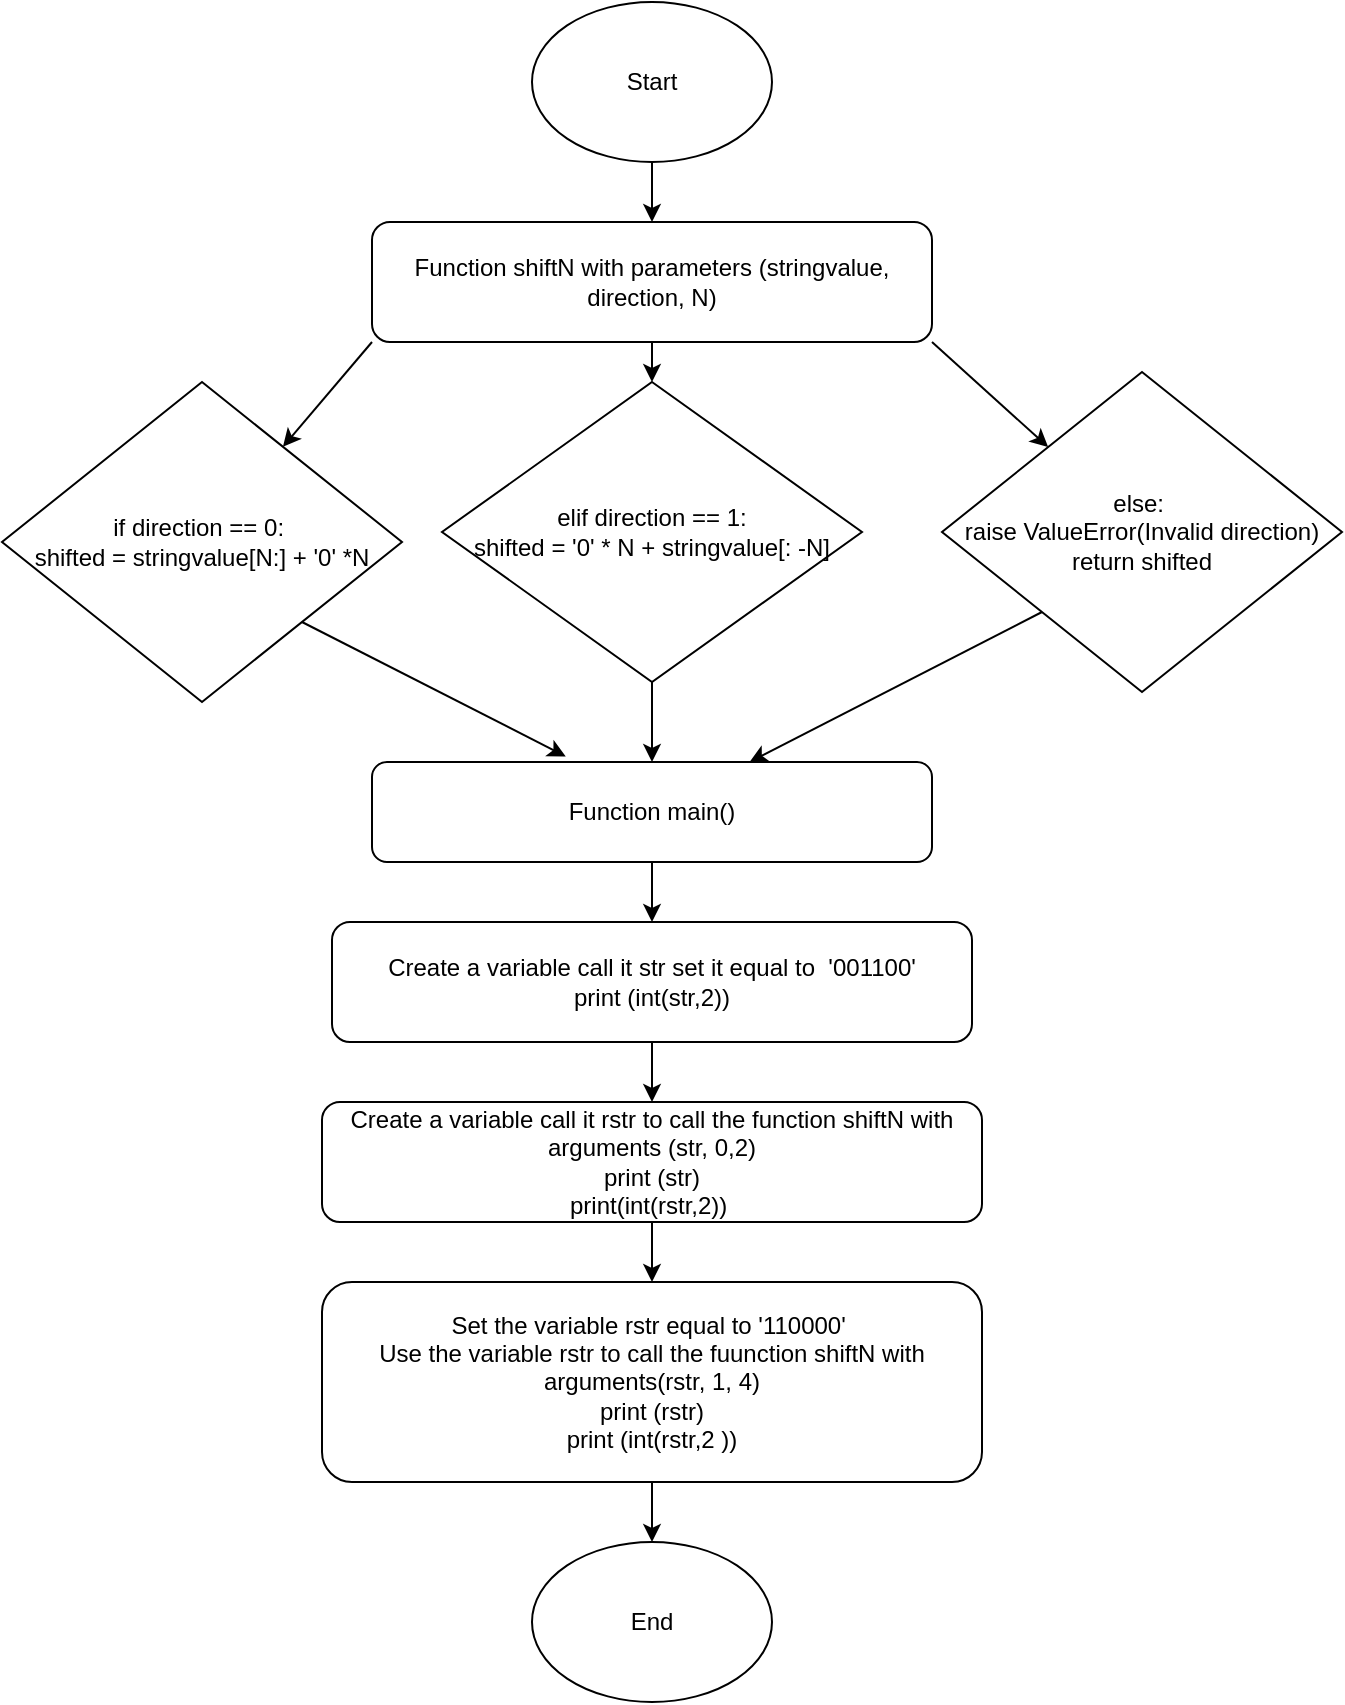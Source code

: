<mxfile>
    <diagram id="1jXojVJwenXfjt5ByR4A" name="Page-1">
        <mxGraphModel dx="640" dy="515" grid="1" gridSize="10" guides="1" tooltips="1" connect="1" arrows="1" fold="1" page="1" pageScale="1" pageWidth="850" pageHeight="1100" math="0" shadow="0">
            <root>
                <mxCell id="0"/>
                <mxCell id="1" parent="0"/>
                <mxCell id="12" style="edgeStyle=none;html=1;entryX=0.5;entryY=0;entryDx=0;entryDy=0;" edge="1" parent="1" source="2" target="3">
                    <mxGeometry relative="1" as="geometry"/>
                </mxCell>
                <mxCell id="2" value="Start" style="ellipse;whiteSpace=wrap;html=1;" vertex="1" parent="1">
                    <mxGeometry x="325" y="30" width="120" height="80" as="geometry"/>
                </mxCell>
                <mxCell id="13" style="edgeStyle=none;html=1;entryX=0.5;entryY=0;entryDx=0;entryDy=0;" edge="1" parent="1" source="3" target="6">
                    <mxGeometry relative="1" as="geometry"/>
                </mxCell>
                <mxCell id="14" style="edgeStyle=none;html=1;exitX=0;exitY=1;exitDx=0;exitDy=0;" edge="1" parent="1" source="3" target="5">
                    <mxGeometry relative="1" as="geometry"/>
                </mxCell>
                <mxCell id="15" style="edgeStyle=none;html=1;exitX=1;exitY=1;exitDx=0;exitDy=0;" edge="1" parent="1" source="3" target="7">
                    <mxGeometry relative="1" as="geometry"/>
                </mxCell>
                <mxCell id="3" value="Function shiftN with parameters (stringvalue, direction, N)" style="rounded=1;whiteSpace=wrap;html=1;" vertex="1" parent="1">
                    <mxGeometry x="245" y="140" width="280" height="60" as="geometry"/>
                </mxCell>
                <mxCell id="19" style="edgeStyle=none;html=1;entryX=0.5;entryY=0;entryDx=0;entryDy=0;" edge="1" parent="1" source="4" target="8">
                    <mxGeometry relative="1" as="geometry"/>
                </mxCell>
                <mxCell id="4" value="Function main()" style="rounded=1;whiteSpace=wrap;html=1;" vertex="1" parent="1">
                    <mxGeometry x="245" y="410" width="280" height="50" as="geometry"/>
                </mxCell>
                <mxCell id="18" style="edgeStyle=none;html=1;exitX=1;exitY=1;exitDx=0;exitDy=0;entryX=0.346;entryY=-0.056;entryDx=0;entryDy=0;entryPerimeter=0;" edge="1" parent="1" source="5" target="4">
                    <mxGeometry relative="1" as="geometry"/>
                </mxCell>
                <mxCell id="5" value="if direction == 0:&amp;nbsp;&lt;br&gt;shifted = stringvalue[N:] + '0' *N" style="rhombus;whiteSpace=wrap;html=1;" vertex="1" parent="1">
                    <mxGeometry x="60" y="220" width="200" height="160" as="geometry"/>
                </mxCell>
                <mxCell id="16" style="edgeStyle=none;html=1;exitX=0.5;exitY=1;exitDx=0;exitDy=0;entryX=0.5;entryY=0;entryDx=0;entryDy=0;" edge="1" parent="1" source="6" target="4">
                    <mxGeometry relative="1" as="geometry"/>
                </mxCell>
                <mxCell id="6" value="elif direction == 1:&lt;br&gt;shifted = '0' * N + stringvalue[: -N]" style="rhombus;whiteSpace=wrap;html=1;" vertex="1" parent="1">
                    <mxGeometry x="280" y="220" width="210" height="150" as="geometry"/>
                </mxCell>
                <mxCell id="17" style="edgeStyle=none;html=1;exitX=0;exitY=1;exitDx=0;exitDy=0;" edge="1" parent="1" source="7" target="4">
                    <mxGeometry relative="1" as="geometry"/>
                </mxCell>
                <mxCell id="7" value="else:&amp;nbsp;&lt;br&gt;raise ValueError(Invalid direction)&lt;br&gt;return shifted&lt;br&gt;" style="rhombus;whiteSpace=wrap;html=1;" vertex="1" parent="1">
                    <mxGeometry x="530" y="215" width="200" height="160" as="geometry"/>
                </mxCell>
                <mxCell id="20" style="edgeStyle=none;html=1;entryX=0.5;entryY=0;entryDx=0;entryDy=0;" edge="1" parent="1" source="8" target="9">
                    <mxGeometry relative="1" as="geometry"/>
                </mxCell>
                <mxCell id="8" value="Create a variable call it str set it equal to&amp;nbsp; '001100'&lt;br&gt;print (int(str,2))" style="rounded=1;whiteSpace=wrap;html=1;" vertex="1" parent="1">
                    <mxGeometry x="225" y="490" width="320" height="60" as="geometry"/>
                </mxCell>
                <mxCell id="21" style="edgeStyle=none;html=1;entryX=0.5;entryY=0;entryDx=0;entryDy=0;" edge="1" parent="1" source="9" target="10">
                    <mxGeometry relative="1" as="geometry"/>
                </mxCell>
                <mxCell id="9" value="Create a variable call it rstr to call the function shiftN with arguments (str, 0,2)&lt;br&gt;print (str)&lt;br&gt;print(int(rstr,2))&amp;nbsp;" style="rounded=1;whiteSpace=wrap;html=1;" vertex="1" parent="1">
                    <mxGeometry x="220" y="580" width="330" height="60" as="geometry"/>
                </mxCell>
                <mxCell id="22" style="edgeStyle=none;html=1;entryX=0.5;entryY=0;entryDx=0;entryDy=0;" edge="1" parent="1" source="10" target="11">
                    <mxGeometry relative="1" as="geometry"/>
                </mxCell>
                <mxCell id="10" value="Set the variable rstr equal to '110000'&amp;nbsp;&lt;br&gt;Use the variable rstr to call the fuunction shiftN with arguments(rstr, 1, 4)&lt;br&gt;print (rstr)&lt;br&gt;print (int(rstr,2 ))" style="rounded=1;whiteSpace=wrap;html=1;" vertex="1" parent="1">
                    <mxGeometry x="220" y="670" width="330" height="100" as="geometry"/>
                </mxCell>
                <mxCell id="11" value="End" style="ellipse;whiteSpace=wrap;html=1;" vertex="1" parent="1">
                    <mxGeometry x="325" y="800" width="120" height="80" as="geometry"/>
                </mxCell>
            </root>
        </mxGraphModel>
    </diagram>
</mxfile>